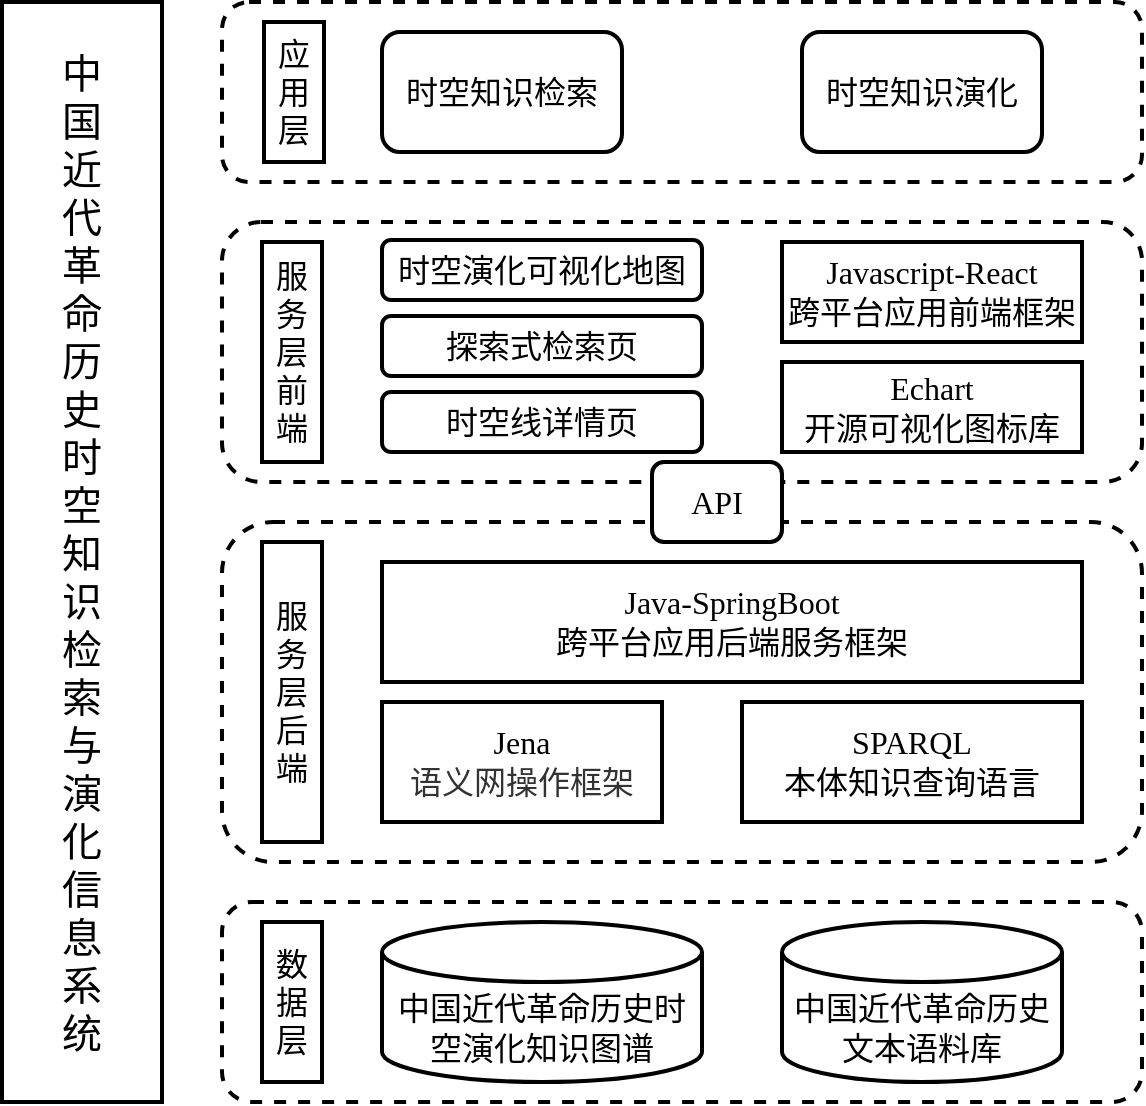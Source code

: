 <mxfile version="17.2.4" type="github">
  <diagram id="HfGuGMi2uAPuYGGLYijw" name="Page-1">
    <mxGraphModel dx="1058" dy="794" grid="1" gridSize="10" guides="1" tooltips="1" connect="1" arrows="1" fold="1" page="1" pageScale="1" pageWidth="827" pageHeight="1169" math="0" shadow="0">
      <root>
        <mxCell id="0" />
        <mxCell id="1" parent="0" />
        <mxCell id="ePp0Dlh90hO3uwF11HIo-1" value="&lt;span style=&quot;font-size: 20px&quot;&gt;中&lt;br&gt;国&lt;br&gt;近&lt;br&gt;代&lt;br&gt;革&lt;br&gt;命&lt;br&gt;历&lt;br&gt;史&lt;br&gt;时&lt;br&gt;空&lt;br&gt;知&lt;br&gt;识&lt;br&gt;检&lt;br&gt;索&lt;br&gt;与&lt;br&gt;演&lt;br&gt;化&lt;br&gt;信&lt;br&gt;息&lt;br&gt;系&lt;br&gt;统&lt;/span&gt;" style="rounded=0;whiteSpace=wrap;html=1;strokeWidth=2;" vertex="1" parent="1">
          <mxGeometry x="170" y="150" width="80" height="550" as="geometry" />
        </mxCell>
        <mxCell id="ePp0Dlh90hO3uwF11HIo-2" value="" style="rounded=1;whiteSpace=wrap;html=1;fontSize=16;strokeWidth=2;dashed=1;fontStyle=0" vertex="1" parent="1">
          <mxGeometry x="280" y="600" width="460" height="100" as="geometry" />
        </mxCell>
        <mxCell id="ePp0Dlh90hO3uwF11HIo-3" value="&lt;font style=&quot;font-size: 16px;&quot;&gt;中国近代革命历史时空演化知识图谱&lt;/font&gt;" style="shape=cylinder3;whiteSpace=wrap;html=1;boundedLbl=1;backgroundOutline=1;size=15;fontSize=16;strokeWidth=2;fontStyle=0" vertex="1" parent="1">
          <mxGeometry x="360" y="610" width="160" height="80" as="geometry" />
        </mxCell>
        <mxCell id="ePp0Dlh90hO3uwF11HIo-7" value="中国近代革命历史文本语料库" style="shape=cylinder3;whiteSpace=wrap;html=1;boundedLbl=1;backgroundOutline=1;size=15;fontSize=16;strokeWidth=2;fontStyle=0" vertex="1" parent="1">
          <mxGeometry x="560" y="610" width="140" height="80" as="geometry" />
        </mxCell>
        <mxCell id="ePp0Dlh90hO3uwF11HIo-8" value="" style="rounded=1;whiteSpace=wrap;html=1;fontSize=16;strokeWidth=2;dashed=1;fontStyle=0" vertex="1" parent="1">
          <mxGeometry x="280" y="410" width="460" height="170" as="geometry" />
        </mxCell>
        <mxCell id="ePp0Dlh90hO3uwF11HIo-10" value="" style="rounded=1;whiteSpace=wrap;html=1;fontSize=16;strokeWidth=2;dashed=1;fontStyle=0" vertex="1" parent="1">
          <mxGeometry x="280" y="150" width="460" height="90" as="geometry" />
        </mxCell>
        <mxCell id="ePp0Dlh90hO3uwF11HIo-14" value="&lt;pre style=&quot;font-size: 16px&quot;&gt;&lt;font style=&quot;font-size: 16px&quot; face=&quot;Times New Roman&quot;&gt;Jena&lt;br style=&quot;font-size: 16px&quot;&gt;&lt;span style=&quot;color: rgb(51 , 51 , 51) ; font-size: 16px ; background-color: rgb(255 , 255 , 255)&quot;&gt;语义网操作框架&lt;/span&gt;&lt;/font&gt;&lt;/pre&gt;" style="rounded=0;whiteSpace=wrap;html=1;fontSize=16;strokeWidth=2;fontStyle=0" vertex="1" parent="1">
          <mxGeometry x="360" y="500" width="140" height="60" as="geometry" />
        </mxCell>
        <mxCell id="ePp0Dlh90hO3uwF11HIo-15" value="&lt;font face=&quot;Times New Roman&quot;&gt;Java-SpringBoot&lt;br style=&quot;font-size: 16px&quot;&gt;跨平台应用后端服务框架&lt;/font&gt;" style="rounded=0;whiteSpace=wrap;html=1;fontSize=16;strokeWidth=2;fontStyle=0" vertex="1" parent="1">
          <mxGeometry x="360" y="430" width="350" height="60" as="geometry" />
        </mxCell>
        <mxCell id="ePp0Dlh90hO3uwF11HIo-16" value="&lt;font face=&quot;Times New Roman&quot;&gt;SPARQL&lt;br style=&quot;font-size: 16px&quot;&gt;本体知识查询语言&lt;/font&gt;" style="rounded=0;whiteSpace=wrap;html=1;fontSize=16;strokeWidth=2;fontStyle=0" vertex="1" parent="1">
          <mxGeometry x="540" y="500" width="170" height="60" as="geometry" />
        </mxCell>
        <mxCell id="ePp0Dlh90hO3uwF11HIo-17" value="" style="rounded=1;whiteSpace=wrap;html=1;fontSize=16;strokeWidth=2;dashed=1;fontStyle=0" vertex="1" parent="1">
          <mxGeometry x="280" y="260" width="460" height="130" as="geometry" />
        </mxCell>
        <mxCell id="ePp0Dlh90hO3uwF11HIo-18" value="&lt;span style=&quot;font-size: 16px;&quot;&gt;时空知识检索&lt;/span&gt;" style="rounded=1;whiteSpace=wrap;html=1;fontSize=16;strokeWidth=2;fontStyle=0" vertex="1" parent="1">
          <mxGeometry x="360" y="165" width="120" height="60" as="geometry" />
        </mxCell>
        <mxCell id="ePp0Dlh90hO3uwF11HIo-19" value="&lt;span style=&quot;font-size: 16px;&quot;&gt;时空知识演化&lt;/span&gt;" style="rounded=1;whiteSpace=wrap;html=1;fontSize=16;strokeWidth=2;fontStyle=0" vertex="1" parent="1">
          <mxGeometry x="570" y="165" width="120" height="60" as="geometry" />
        </mxCell>
        <mxCell id="ePp0Dlh90hO3uwF11HIo-20" value="&lt;span style=&quot;font-size: 16px;&quot;&gt;时空演化可视化地图&lt;/span&gt;" style="rounded=1;whiteSpace=wrap;html=1;fontSize=16;strokeWidth=2;fontStyle=0" vertex="1" parent="1">
          <mxGeometry x="360" y="269" width="160" height="30" as="geometry" />
        </mxCell>
        <mxCell id="ePp0Dlh90hO3uwF11HIo-21" value="&lt;span style=&quot;font-size: 16px;&quot;&gt;探索式检索页&lt;/span&gt;" style="rounded=1;whiteSpace=wrap;html=1;fontSize=16;strokeWidth=2;fontStyle=0" vertex="1" parent="1">
          <mxGeometry x="360" y="307" width="160" height="30" as="geometry" />
        </mxCell>
        <mxCell id="ePp0Dlh90hO3uwF11HIo-22" value="&lt;span style=&quot;font-size: 16px;&quot;&gt;时空线详情页&lt;/span&gt;" style="rounded=1;whiteSpace=wrap;html=1;fontSize=16;strokeWidth=2;fontStyle=0" vertex="1" parent="1">
          <mxGeometry x="360" y="345" width="160" height="30" as="geometry" />
        </mxCell>
        <mxCell id="ePp0Dlh90hO3uwF11HIo-23" value="应用层" style="rounded=0;whiteSpace=wrap;html=1;fontSize=16;strokeWidth=2;fontStyle=0" vertex="1" parent="1">
          <mxGeometry x="301" y="160" width="30" height="70" as="geometry" />
        </mxCell>
        <mxCell id="ePp0Dlh90hO3uwF11HIo-24" value="服务层前端" style="rounded=0;whiteSpace=wrap;html=1;fontSize=16;strokeWidth=2;fontStyle=0" vertex="1" parent="1">
          <mxGeometry x="300" y="270" width="30" height="110" as="geometry" />
        </mxCell>
        <mxCell id="ePp0Dlh90hO3uwF11HIo-25" value="服务层后端" style="rounded=0;whiteSpace=wrap;html=1;fontSize=16;strokeWidth=2;fontStyle=0" vertex="1" parent="1">
          <mxGeometry x="300" y="420" width="30" height="150" as="geometry" />
        </mxCell>
        <mxCell id="ePp0Dlh90hO3uwF11HIo-26" value="数据层" style="rounded=0;whiteSpace=wrap;html=1;fontSize=16;strokeWidth=2;fontStyle=0" vertex="1" parent="1">
          <mxGeometry x="300" y="610" width="30" height="80" as="geometry" />
        </mxCell>
        <mxCell id="ePp0Dlh90hO3uwF11HIo-29" value="&lt;font face=&quot;Times New Roman&quot;&gt;Javascript-React&lt;br style=&quot;font-size: 16px&quot;&gt;跨平台应用前端框架&lt;/font&gt;" style="rounded=0;whiteSpace=wrap;html=1;fontSize=16;strokeWidth=2;fontStyle=0" vertex="1" parent="1">
          <mxGeometry x="560" y="270" width="150" height="50" as="geometry" />
        </mxCell>
        <mxCell id="ePp0Dlh90hO3uwF11HIo-30" value="&lt;font face=&quot;Times New Roman&quot;&gt;Echart&lt;br&gt;开源可视化图标库&lt;/font&gt;" style="rounded=0;whiteSpace=wrap;html=1;fontSize=16;strokeWidth=2;fontStyle=0" vertex="1" parent="1">
          <mxGeometry x="560" y="330" width="150" height="45" as="geometry" />
        </mxCell>
        <mxCell id="ePp0Dlh90hO3uwF11HIo-31" value="&lt;font face=&quot;Times New Roman&quot;&gt;API&lt;/font&gt;" style="rounded=1;whiteSpace=wrap;html=1;fontFamily=Helvetica;fontSize=16;strokeWidth=2;" vertex="1" parent="1">
          <mxGeometry x="495" y="380" width="65" height="40" as="geometry" />
        </mxCell>
      </root>
    </mxGraphModel>
  </diagram>
</mxfile>
